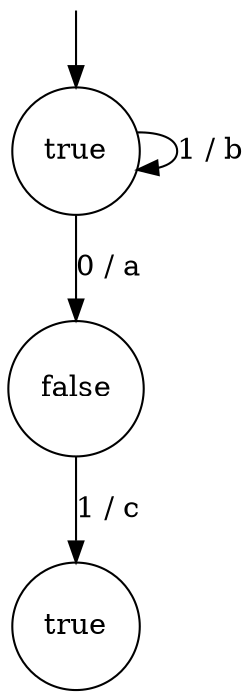 digraph g {

	s0 [shape="circle" label="true"];
	s1 [shape="circle" label="false"];
	s2 [shape="circle" label="true"];
	s0 -> s1 [label="0 / a"];
	s0 -> s0 [label="1 / b"];
	s1 -> s2 [label="1 / c"];

__start0 [label="" shape="none" width="0" height="0"];
__start0 -> s0;

}
